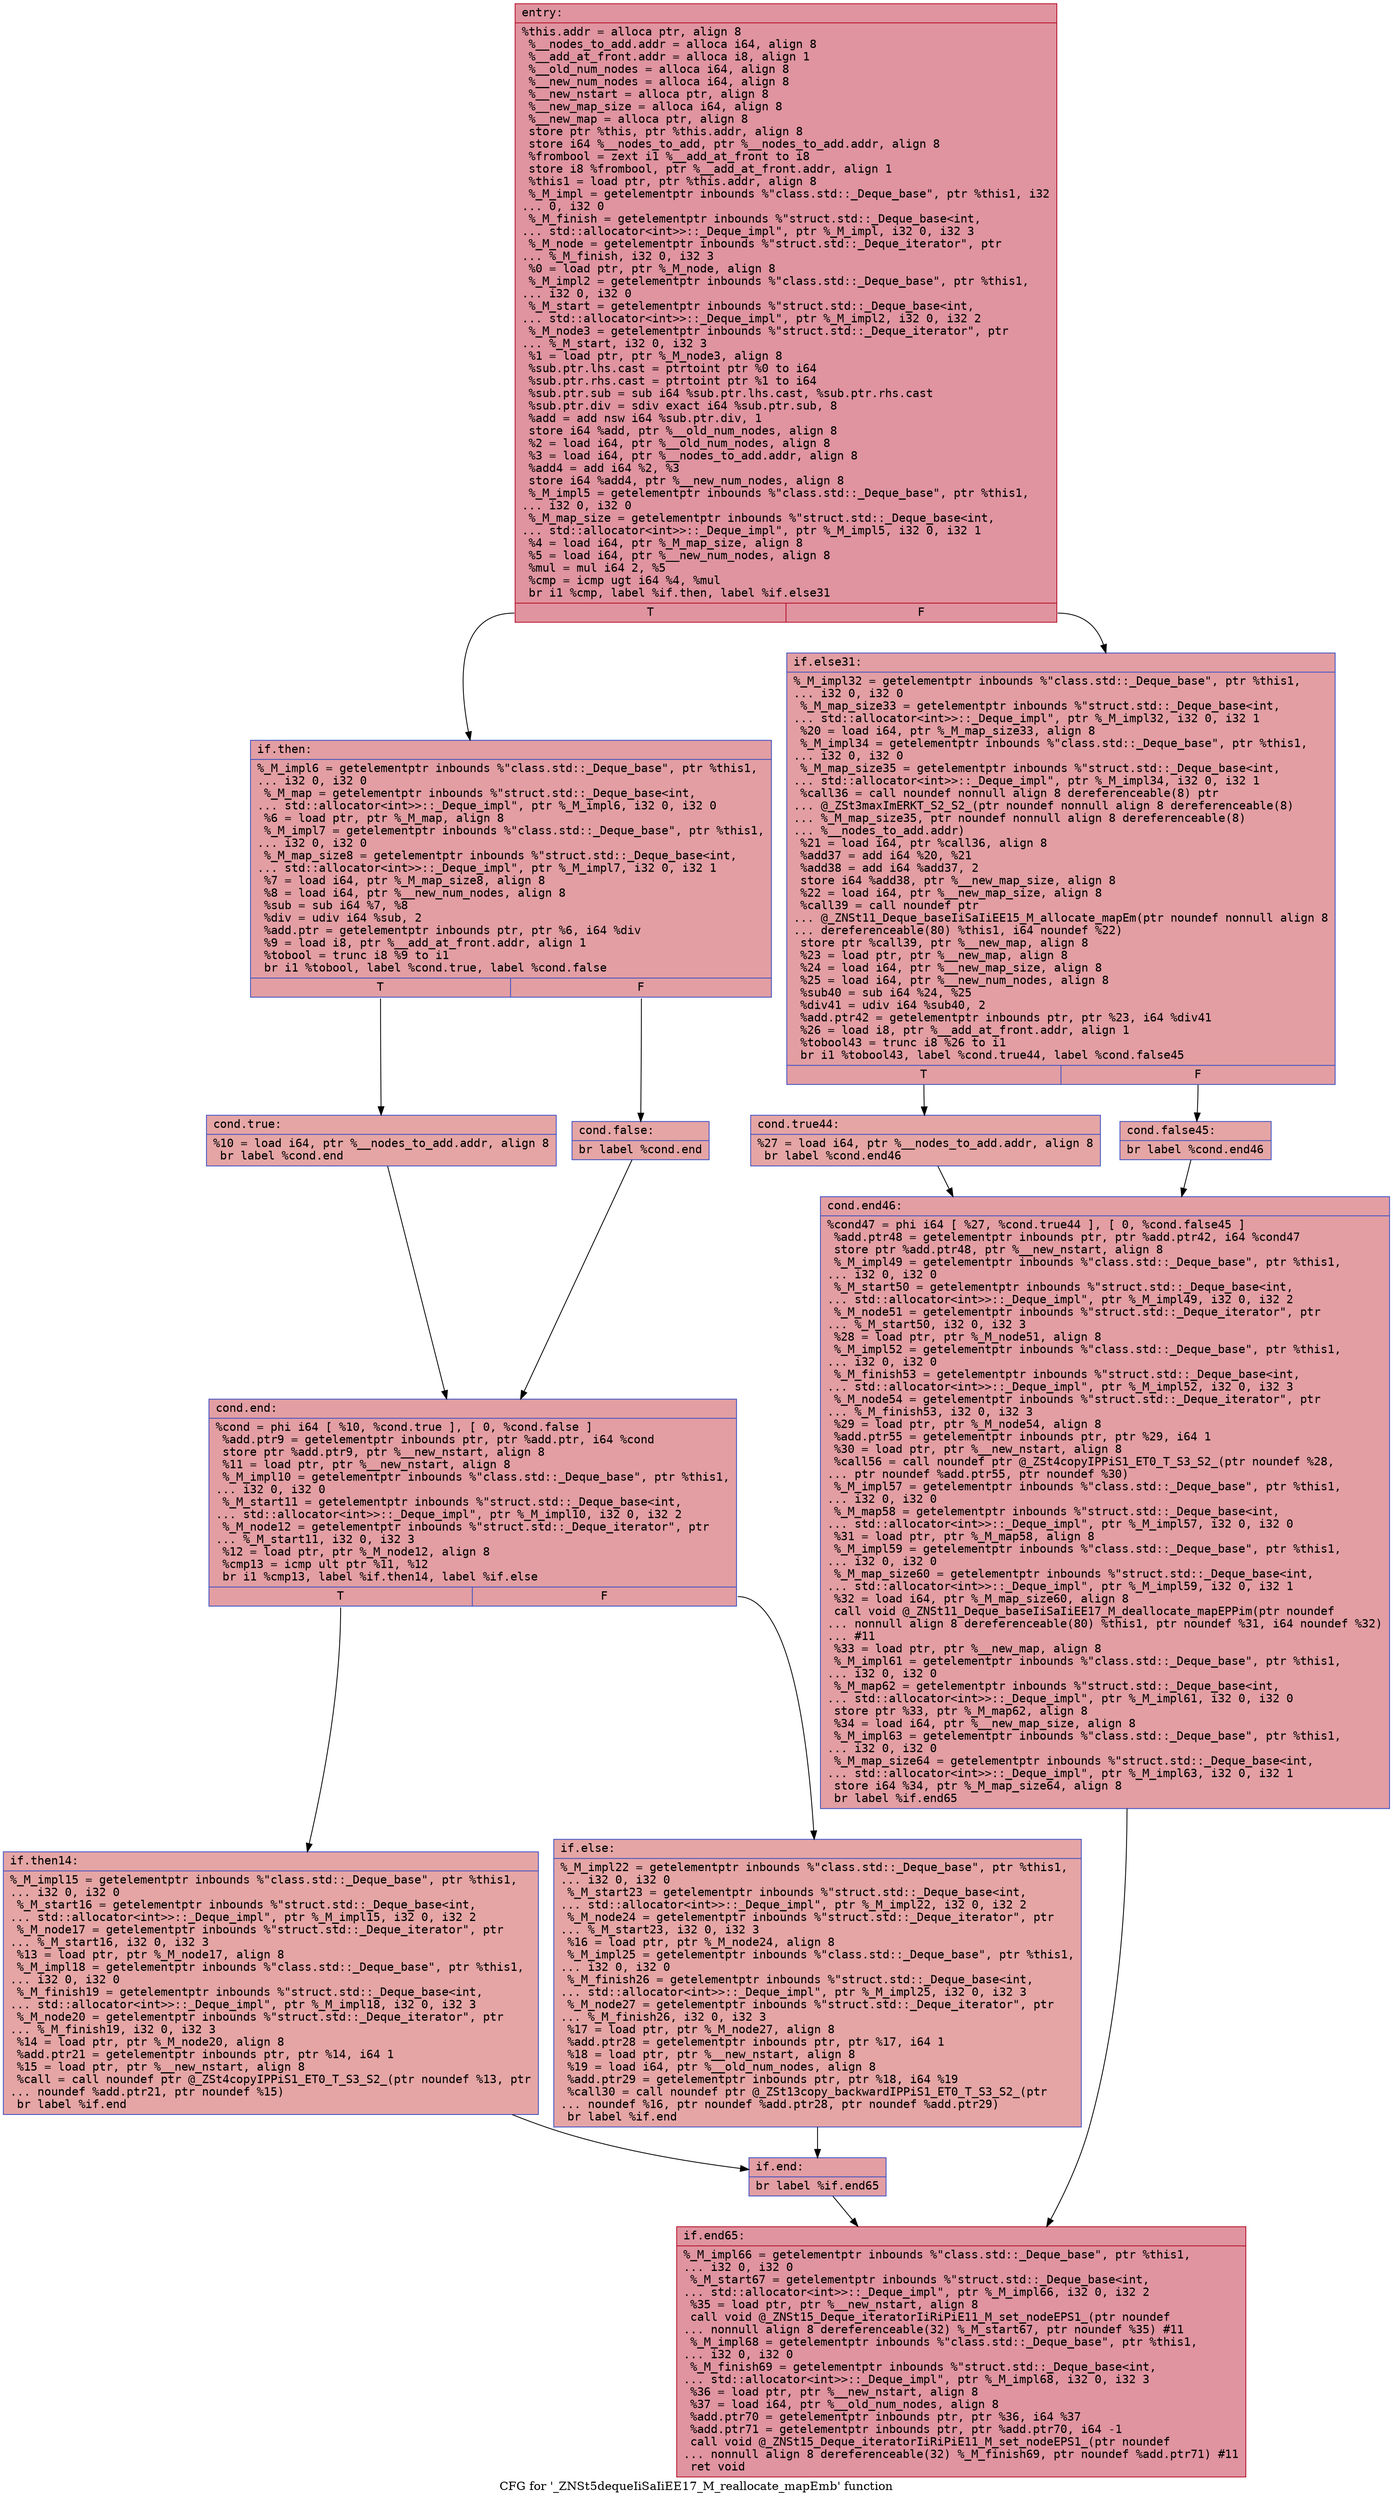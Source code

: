 digraph "CFG for '_ZNSt5dequeIiSaIiEE17_M_reallocate_mapEmb' function" {
	label="CFG for '_ZNSt5dequeIiSaIiEE17_M_reallocate_mapEmb' function";

	Node0x5646194856a0 [shape=record,color="#b70d28ff", style=filled, fillcolor="#b70d2870" fontname="Courier",label="{entry:\l|  %this.addr = alloca ptr, align 8\l  %__nodes_to_add.addr = alloca i64, align 8\l  %__add_at_front.addr = alloca i8, align 1\l  %__old_num_nodes = alloca i64, align 8\l  %__new_num_nodes = alloca i64, align 8\l  %__new_nstart = alloca ptr, align 8\l  %__new_map_size = alloca i64, align 8\l  %__new_map = alloca ptr, align 8\l  store ptr %this, ptr %this.addr, align 8\l  store i64 %__nodes_to_add, ptr %__nodes_to_add.addr, align 8\l  %frombool = zext i1 %__add_at_front to i8\l  store i8 %frombool, ptr %__add_at_front.addr, align 1\l  %this1 = load ptr, ptr %this.addr, align 8\l  %_M_impl = getelementptr inbounds %\"class.std::_Deque_base\", ptr %this1, i32\l... 0, i32 0\l  %_M_finish = getelementptr inbounds %\"struct.std::_Deque_base\<int,\l... std::allocator\<int\>\>::_Deque_impl\", ptr %_M_impl, i32 0, i32 3\l  %_M_node = getelementptr inbounds %\"struct.std::_Deque_iterator\", ptr\l... %_M_finish, i32 0, i32 3\l  %0 = load ptr, ptr %_M_node, align 8\l  %_M_impl2 = getelementptr inbounds %\"class.std::_Deque_base\", ptr %this1,\l... i32 0, i32 0\l  %_M_start = getelementptr inbounds %\"struct.std::_Deque_base\<int,\l... std::allocator\<int\>\>::_Deque_impl\", ptr %_M_impl2, i32 0, i32 2\l  %_M_node3 = getelementptr inbounds %\"struct.std::_Deque_iterator\", ptr\l... %_M_start, i32 0, i32 3\l  %1 = load ptr, ptr %_M_node3, align 8\l  %sub.ptr.lhs.cast = ptrtoint ptr %0 to i64\l  %sub.ptr.rhs.cast = ptrtoint ptr %1 to i64\l  %sub.ptr.sub = sub i64 %sub.ptr.lhs.cast, %sub.ptr.rhs.cast\l  %sub.ptr.div = sdiv exact i64 %sub.ptr.sub, 8\l  %add = add nsw i64 %sub.ptr.div, 1\l  store i64 %add, ptr %__old_num_nodes, align 8\l  %2 = load i64, ptr %__old_num_nodes, align 8\l  %3 = load i64, ptr %__nodes_to_add.addr, align 8\l  %add4 = add i64 %2, %3\l  store i64 %add4, ptr %__new_num_nodes, align 8\l  %_M_impl5 = getelementptr inbounds %\"class.std::_Deque_base\", ptr %this1,\l... i32 0, i32 0\l  %_M_map_size = getelementptr inbounds %\"struct.std::_Deque_base\<int,\l... std::allocator\<int\>\>::_Deque_impl\", ptr %_M_impl5, i32 0, i32 1\l  %4 = load i64, ptr %_M_map_size, align 8\l  %5 = load i64, ptr %__new_num_nodes, align 8\l  %mul = mul i64 2, %5\l  %cmp = icmp ugt i64 %4, %mul\l  br i1 %cmp, label %if.then, label %if.else31\l|{<s0>T|<s1>F}}"];
	Node0x5646194856a0:s0 -> Node0x564619487380[tooltip="entry -> if.then\nProbability 50.00%" ];
	Node0x5646194856a0:s1 -> Node0x5646194873f0[tooltip="entry -> if.else31\nProbability 50.00%" ];
	Node0x564619487380 [shape=record,color="#3d50c3ff", style=filled, fillcolor="#be242e70" fontname="Courier",label="{if.then:\l|  %_M_impl6 = getelementptr inbounds %\"class.std::_Deque_base\", ptr %this1,\l... i32 0, i32 0\l  %_M_map = getelementptr inbounds %\"struct.std::_Deque_base\<int,\l... std::allocator\<int\>\>::_Deque_impl\", ptr %_M_impl6, i32 0, i32 0\l  %6 = load ptr, ptr %_M_map, align 8\l  %_M_impl7 = getelementptr inbounds %\"class.std::_Deque_base\", ptr %this1,\l... i32 0, i32 0\l  %_M_map_size8 = getelementptr inbounds %\"struct.std::_Deque_base\<int,\l... std::allocator\<int\>\>::_Deque_impl\", ptr %_M_impl7, i32 0, i32 1\l  %7 = load i64, ptr %_M_map_size8, align 8\l  %8 = load i64, ptr %__new_num_nodes, align 8\l  %sub = sub i64 %7, %8\l  %div = udiv i64 %sub, 2\l  %add.ptr = getelementptr inbounds ptr, ptr %6, i64 %div\l  %9 = load i8, ptr %__add_at_front.addr, align 1\l  %tobool = trunc i8 %9 to i1\l  br i1 %tobool, label %cond.true, label %cond.false\l|{<s0>T|<s1>F}}"];
	Node0x564619487380:s0 -> Node0x564619487d80[tooltip="if.then -> cond.true\nProbability 50.00%" ];
	Node0x564619487380:s1 -> Node0x564619487dd0[tooltip="if.then -> cond.false\nProbability 50.00%" ];
	Node0x564619487d80 [shape=record,color="#3d50c3ff", style=filled, fillcolor="#c5333470" fontname="Courier",label="{cond.true:\l|  %10 = load i64, ptr %__nodes_to_add.addr, align 8\l  br label %cond.end\l}"];
	Node0x564619487d80 -> Node0x564619487fb0[tooltip="cond.true -> cond.end\nProbability 100.00%" ];
	Node0x564619487dd0 [shape=record,color="#3d50c3ff", style=filled, fillcolor="#c5333470" fontname="Courier",label="{cond.false:\l|  br label %cond.end\l}"];
	Node0x564619487dd0 -> Node0x564619487fb0[tooltip="cond.false -> cond.end\nProbability 100.00%" ];
	Node0x564619487fb0 [shape=record,color="#3d50c3ff", style=filled, fillcolor="#be242e70" fontname="Courier",label="{cond.end:\l|  %cond = phi i64 [ %10, %cond.true ], [ 0, %cond.false ]\l  %add.ptr9 = getelementptr inbounds ptr, ptr %add.ptr, i64 %cond\l  store ptr %add.ptr9, ptr %__new_nstart, align 8\l  %11 = load ptr, ptr %__new_nstart, align 8\l  %_M_impl10 = getelementptr inbounds %\"class.std::_Deque_base\", ptr %this1,\l... i32 0, i32 0\l  %_M_start11 = getelementptr inbounds %\"struct.std::_Deque_base\<int,\l... std::allocator\<int\>\>::_Deque_impl\", ptr %_M_impl10, i32 0, i32 2\l  %_M_node12 = getelementptr inbounds %\"struct.std::_Deque_iterator\", ptr\l... %_M_start11, i32 0, i32 3\l  %12 = load ptr, ptr %_M_node12, align 8\l  %cmp13 = icmp ult ptr %11, %12\l  br i1 %cmp13, label %if.then14, label %if.else\l|{<s0>T|<s1>F}}"];
	Node0x564619487fb0:s0 -> Node0x564619486aa0[tooltip="cond.end -> if.then14\nProbability 50.00%" ];
	Node0x564619487fb0:s1 -> Node0x564619486b80[tooltip="cond.end -> if.else\nProbability 50.00%" ];
	Node0x564619486aa0 [shape=record,color="#3d50c3ff", style=filled, fillcolor="#c5333470" fontname="Courier",label="{if.then14:\l|  %_M_impl15 = getelementptr inbounds %\"class.std::_Deque_base\", ptr %this1,\l... i32 0, i32 0\l  %_M_start16 = getelementptr inbounds %\"struct.std::_Deque_base\<int,\l... std::allocator\<int\>\>::_Deque_impl\", ptr %_M_impl15, i32 0, i32 2\l  %_M_node17 = getelementptr inbounds %\"struct.std::_Deque_iterator\", ptr\l... %_M_start16, i32 0, i32 3\l  %13 = load ptr, ptr %_M_node17, align 8\l  %_M_impl18 = getelementptr inbounds %\"class.std::_Deque_base\", ptr %this1,\l... i32 0, i32 0\l  %_M_finish19 = getelementptr inbounds %\"struct.std::_Deque_base\<int,\l... std::allocator\<int\>\>::_Deque_impl\", ptr %_M_impl18, i32 0, i32 3\l  %_M_node20 = getelementptr inbounds %\"struct.std::_Deque_iterator\", ptr\l... %_M_finish19, i32 0, i32 3\l  %14 = load ptr, ptr %_M_node20, align 8\l  %add.ptr21 = getelementptr inbounds ptr, ptr %14, i64 1\l  %15 = load ptr, ptr %__new_nstart, align 8\l  %call = call noundef ptr @_ZSt4copyIPPiS1_ET0_T_S3_S2_(ptr noundef %13, ptr\l... noundef %add.ptr21, ptr noundef %15)\l  br label %if.end\l}"];
	Node0x564619486aa0 -> Node0x564619489580[tooltip="if.then14 -> if.end\nProbability 100.00%" ];
	Node0x564619486b80 [shape=record,color="#3d50c3ff", style=filled, fillcolor="#c5333470" fontname="Courier",label="{if.else:\l|  %_M_impl22 = getelementptr inbounds %\"class.std::_Deque_base\", ptr %this1,\l... i32 0, i32 0\l  %_M_start23 = getelementptr inbounds %\"struct.std::_Deque_base\<int,\l... std::allocator\<int\>\>::_Deque_impl\", ptr %_M_impl22, i32 0, i32 2\l  %_M_node24 = getelementptr inbounds %\"struct.std::_Deque_iterator\", ptr\l... %_M_start23, i32 0, i32 3\l  %16 = load ptr, ptr %_M_node24, align 8\l  %_M_impl25 = getelementptr inbounds %\"class.std::_Deque_base\", ptr %this1,\l... i32 0, i32 0\l  %_M_finish26 = getelementptr inbounds %\"struct.std::_Deque_base\<int,\l... std::allocator\<int\>\>::_Deque_impl\", ptr %_M_impl25, i32 0, i32 3\l  %_M_node27 = getelementptr inbounds %\"struct.std::_Deque_iterator\", ptr\l... %_M_finish26, i32 0, i32 3\l  %17 = load ptr, ptr %_M_node27, align 8\l  %add.ptr28 = getelementptr inbounds ptr, ptr %17, i64 1\l  %18 = load ptr, ptr %__new_nstart, align 8\l  %19 = load i64, ptr %__old_num_nodes, align 8\l  %add.ptr29 = getelementptr inbounds ptr, ptr %18, i64 %19\l  %call30 = call noundef ptr @_ZSt13copy_backwardIPPiS1_ET0_T_S3_S2_(ptr\l... noundef %16, ptr noundef %add.ptr28, ptr noundef %add.ptr29)\l  br label %if.end\l}"];
	Node0x564619486b80 -> Node0x564619489580[tooltip="if.else -> if.end\nProbability 100.00%" ];
	Node0x564619489580 [shape=record,color="#3d50c3ff", style=filled, fillcolor="#be242e70" fontname="Courier",label="{if.end:\l|  br label %if.end65\l}"];
	Node0x564619489580 -> Node0x56461948a190[tooltip="if.end -> if.end65\nProbability 100.00%" ];
	Node0x5646194873f0 [shape=record,color="#3d50c3ff", style=filled, fillcolor="#be242e70" fontname="Courier",label="{if.else31:\l|  %_M_impl32 = getelementptr inbounds %\"class.std::_Deque_base\", ptr %this1,\l... i32 0, i32 0\l  %_M_map_size33 = getelementptr inbounds %\"struct.std::_Deque_base\<int,\l... std::allocator\<int\>\>::_Deque_impl\", ptr %_M_impl32, i32 0, i32 1\l  %20 = load i64, ptr %_M_map_size33, align 8\l  %_M_impl34 = getelementptr inbounds %\"class.std::_Deque_base\", ptr %this1,\l... i32 0, i32 0\l  %_M_map_size35 = getelementptr inbounds %\"struct.std::_Deque_base\<int,\l... std::allocator\<int\>\>::_Deque_impl\", ptr %_M_impl34, i32 0, i32 1\l  %call36 = call noundef nonnull align 8 dereferenceable(8) ptr\l... @_ZSt3maxImERKT_S2_S2_(ptr noundef nonnull align 8 dereferenceable(8)\l... %_M_map_size35, ptr noundef nonnull align 8 dereferenceable(8)\l... %__nodes_to_add.addr)\l  %21 = load i64, ptr %call36, align 8\l  %add37 = add i64 %20, %21\l  %add38 = add i64 %add37, 2\l  store i64 %add38, ptr %__new_map_size, align 8\l  %22 = load i64, ptr %__new_map_size, align 8\l  %call39 = call noundef ptr\l... @_ZNSt11_Deque_baseIiSaIiEE15_M_allocate_mapEm(ptr noundef nonnull align 8\l... dereferenceable(80) %this1, i64 noundef %22)\l  store ptr %call39, ptr %__new_map, align 8\l  %23 = load ptr, ptr %__new_map, align 8\l  %24 = load i64, ptr %__new_map_size, align 8\l  %25 = load i64, ptr %__new_num_nodes, align 8\l  %sub40 = sub i64 %24, %25\l  %div41 = udiv i64 %sub40, 2\l  %add.ptr42 = getelementptr inbounds ptr, ptr %23, i64 %div41\l  %26 = load i8, ptr %__add_at_front.addr, align 1\l  %tobool43 = trunc i8 %26 to i1\l  br i1 %tobool43, label %cond.true44, label %cond.false45\l|{<s0>T|<s1>F}}"];
	Node0x5646194873f0:s0 -> Node0x56461948b170[tooltip="if.else31 -> cond.true44\nProbability 50.00%" ];
	Node0x5646194873f0:s1 -> Node0x56461948b1c0[tooltip="if.else31 -> cond.false45\nProbability 50.00%" ];
	Node0x56461948b170 [shape=record,color="#3d50c3ff", style=filled, fillcolor="#c5333470" fontname="Courier",label="{cond.true44:\l|  %27 = load i64, ptr %__nodes_to_add.addr, align 8\l  br label %cond.end46\l}"];
	Node0x56461948b170 -> Node0x56461948b430[tooltip="cond.true44 -> cond.end46\nProbability 100.00%" ];
	Node0x56461948b1c0 [shape=record,color="#3d50c3ff", style=filled, fillcolor="#c5333470" fontname="Courier",label="{cond.false45:\l|  br label %cond.end46\l}"];
	Node0x56461948b1c0 -> Node0x56461948b430[tooltip="cond.false45 -> cond.end46\nProbability 100.00%" ];
	Node0x56461948b430 [shape=record,color="#3d50c3ff", style=filled, fillcolor="#be242e70" fontname="Courier",label="{cond.end46:\l|  %cond47 = phi i64 [ %27, %cond.true44 ], [ 0, %cond.false45 ]\l  %add.ptr48 = getelementptr inbounds ptr, ptr %add.ptr42, i64 %cond47\l  store ptr %add.ptr48, ptr %__new_nstart, align 8\l  %_M_impl49 = getelementptr inbounds %\"class.std::_Deque_base\", ptr %this1,\l... i32 0, i32 0\l  %_M_start50 = getelementptr inbounds %\"struct.std::_Deque_base\<int,\l... std::allocator\<int\>\>::_Deque_impl\", ptr %_M_impl49, i32 0, i32 2\l  %_M_node51 = getelementptr inbounds %\"struct.std::_Deque_iterator\", ptr\l... %_M_start50, i32 0, i32 3\l  %28 = load ptr, ptr %_M_node51, align 8\l  %_M_impl52 = getelementptr inbounds %\"class.std::_Deque_base\", ptr %this1,\l... i32 0, i32 0\l  %_M_finish53 = getelementptr inbounds %\"struct.std::_Deque_base\<int,\l... std::allocator\<int\>\>::_Deque_impl\", ptr %_M_impl52, i32 0, i32 3\l  %_M_node54 = getelementptr inbounds %\"struct.std::_Deque_iterator\", ptr\l... %_M_finish53, i32 0, i32 3\l  %29 = load ptr, ptr %_M_node54, align 8\l  %add.ptr55 = getelementptr inbounds ptr, ptr %29, i64 1\l  %30 = load ptr, ptr %__new_nstart, align 8\l  %call56 = call noundef ptr @_ZSt4copyIPPiS1_ET0_T_S3_S2_(ptr noundef %28,\l... ptr noundef %add.ptr55, ptr noundef %30)\l  %_M_impl57 = getelementptr inbounds %\"class.std::_Deque_base\", ptr %this1,\l... i32 0, i32 0\l  %_M_map58 = getelementptr inbounds %\"struct.std::_Deque_base\<int,\l... std::allocator\<int\>\>::_Deque_impl\", ptr %_M_impl57, i32 0, i32 0\l  %31 = load ptr, ptr %_M_map58, align 8\l  %_M_impl59 = getelementptr inbounds %\"class.std::_Deque_base\", ptr %this1,\l... i32 0, i32 0\l  %_M_map_size60 = getelementptr inbounds %\"struct.std::_Deque_base\<int,\l... std::allocator\<int\>\>::_Deque_impl\", ptr %_M_impl59, i32 0, i32 1\l  %32 = load i64, ptr %_M_map_size60, align 8\l  call void @_ZNSt11_Deque_baseIiSaIiEE17_M_deallocate_mapEPPim(ptr noundef\l... nonnull align 8 dereferenceable(80) %this1, ptr noundef %31, i64 noundef %32)\l... #11\l  %33 = load ptr, ptr %__new_map, align 8\l  %_M_impl61 = getelementptr inbounds %\"class.std::_Deque_base\", ptr %this1,\l... i32 0, i32 0\l  %_M_map62 = getelementptr inbounds %\"struct.std::_Deque_base\<int,\l... std::allocator\<int\>\>::_Deque_impl\", ptr %_M_impl61, i32 0, i32 0\l  store ptr %33, ptr %_M_map62, align 8\l  %34 = load i64, ptr %__new_map_size, align 8\l  %_M_impl63 = getelementptr inbounds %\"class.std::_Deque_base\", ptr %this1,\l... i32 0, i32 0\l  %_M_map_size64 = getelementptr inbounds %\"struct.std::_Deque_base\<int,\l... std::allocator\<int\>\>::_Deque_impl\", ptr %_M_impl63, i32 0, i32 1\l  store i64 %34, ptr %_M_map_size64, align 8\l  br label %if.end65\l}"];
	Node0x56461948b430 -> Node0x56461948a190[tooltip="cond.end46 -> if.end65\nProbability 100.00%" ];
	Node0x56461948a190 [shape=record,color="#b70d28ff", style=filled, fillcolor="#b70d2870" fontname="Courier",label="{if.end65:\l|  %_M_impl66 = getelementptr inbounds %\"class.std::_Deque_base\", ptr %this1,\l... i32 0, i32 0\l  %_M_start67 = getelementptr inbounds %\"struct.std::_Deque_base\<int,\l... std::allocator\<int\>\>::_Deque_impl\", ptr %_M_impl66, i32 0, i32 2\l  %35 = load ptr, ptr %__new_nstart, align 8\l  call void @_ZNSt15_Deque_iteratorIiRiPiE11_M_set_nodeEPS1_(ptr noundef\l... nonnull align 8 dereferenceable(32) %_M_start67, ptr noundef %35) #11\l  %_M_impl68 = getelementptr inbounds %\"class.std::_Deque_base\", ptr %this1,\l... i32 0, i32 0\l  %_M_finish69 = getelementptr inbounds %\"struct.std::_Deque_base\<int,\l... std::allocator\<int\>\>::_Deque_impl\", ptr %_M_impl68, i32 0, i32 3\l  %36 = load ptr, ptr %__new_nstart, align 8\l  %37 = load i64, ptr %__old_num_nodes, align 8\l  %add.ptr70 = getelementptr inbounds ptr, ptr %36, i64 %37\l  %add.ptr71 = getelementptr inbounds ptr, ptr %add.ptr70, i64 -1\l  call void @_ZNSt15_Deque_iteratorIiRiPiE11_M_set_nodeEPS1_(ptr noundef\l... nonnull align 8 dereferenceable(32) %_M_finish69, ptr noundef %add.ptr71) #11\l  ret void\l}"];
}

